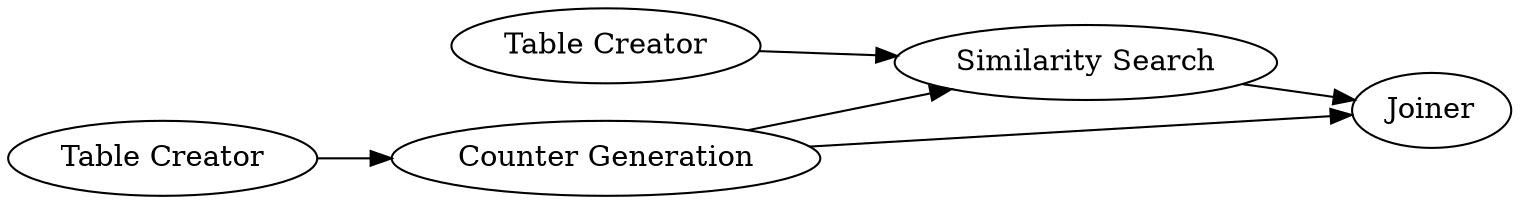 digraph {
	5 -> 3
	5 -> 6
	2 -> 5
	1 -> 3
	3 -> 6
	5 [label="Counter Generation"]
	1 [label="Table Creator"]
	6 [label=Joiner]
	3 [label="Similarity Search"]
	2 [label="Table Creator"]
	rankdir=LR
}
